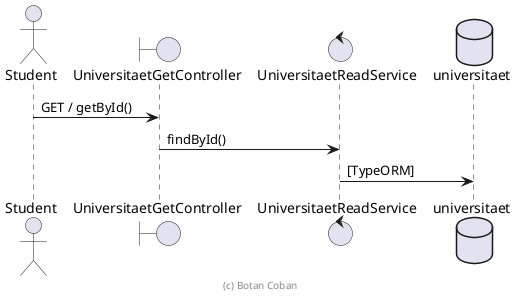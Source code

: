 ' Copyright (C) 2023 - present Juergen Zimmermann, Hochschule Karlsruhe
' Copyright (C) 2023 - present Botan Coban
'
' This program is free software: you can redistribute it and/or modify
' it under the terms of the GNU General Public License as published by
' the Free Software Foundation, either version 3 of the License, or
' (at your option) any later version.
'
' This program is distributed in the hope that it will be useful,
' but WITHOUT ANY WARRANTY; without even the implied warranty of
' MERCHANTABILITY or FITNESS FOR A PARTICULAR PURPOSE.  See the
' GNU General Public License for more details.
'
' You should have received a copy of the GNU General Public License
' along with this program.  If not, see <https://www.gnu.org/licenses/>.

' Preview durch <Alt>d

@startuml Sequenzdiagramm

actor Student

boundary UniversitaetGetController
control UniversitaetReadService
database universitaet

Student -> UniversitaetGetController : GET / getById()
UniversitaetGetController -> UniversitaetReadService: findById()
UniversitaetReadService -> universitaet: [TypeORM]

footer (c) Botan Coban

@enduml
